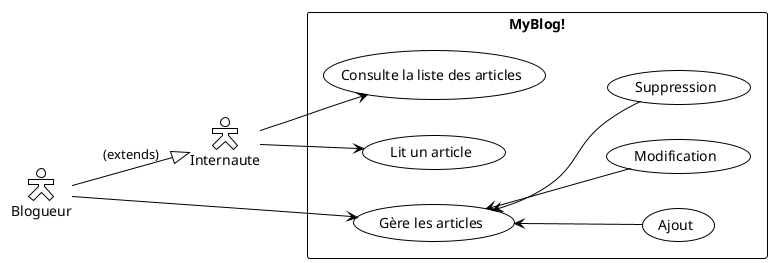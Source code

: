 @startuml
!theme plain
skinparam actorStyle Hollow
left to right direction
actor Internaute as U
actor Blogueur as B
rectangle MyBlog! {
  usecase "Consulte la liste des articles" as list
  usecase "Lit un article" as read
  usecase "Gère les articles" as manage
  usecase "Ajout" as add 
  usecase "Modification" as mod
  usecase "Suppression" as del
}
U --> list
U --> read
B --> manage
manage <-- add
manage <-- mod
manage <-- del
B --|> U : (extends)
@enduml

